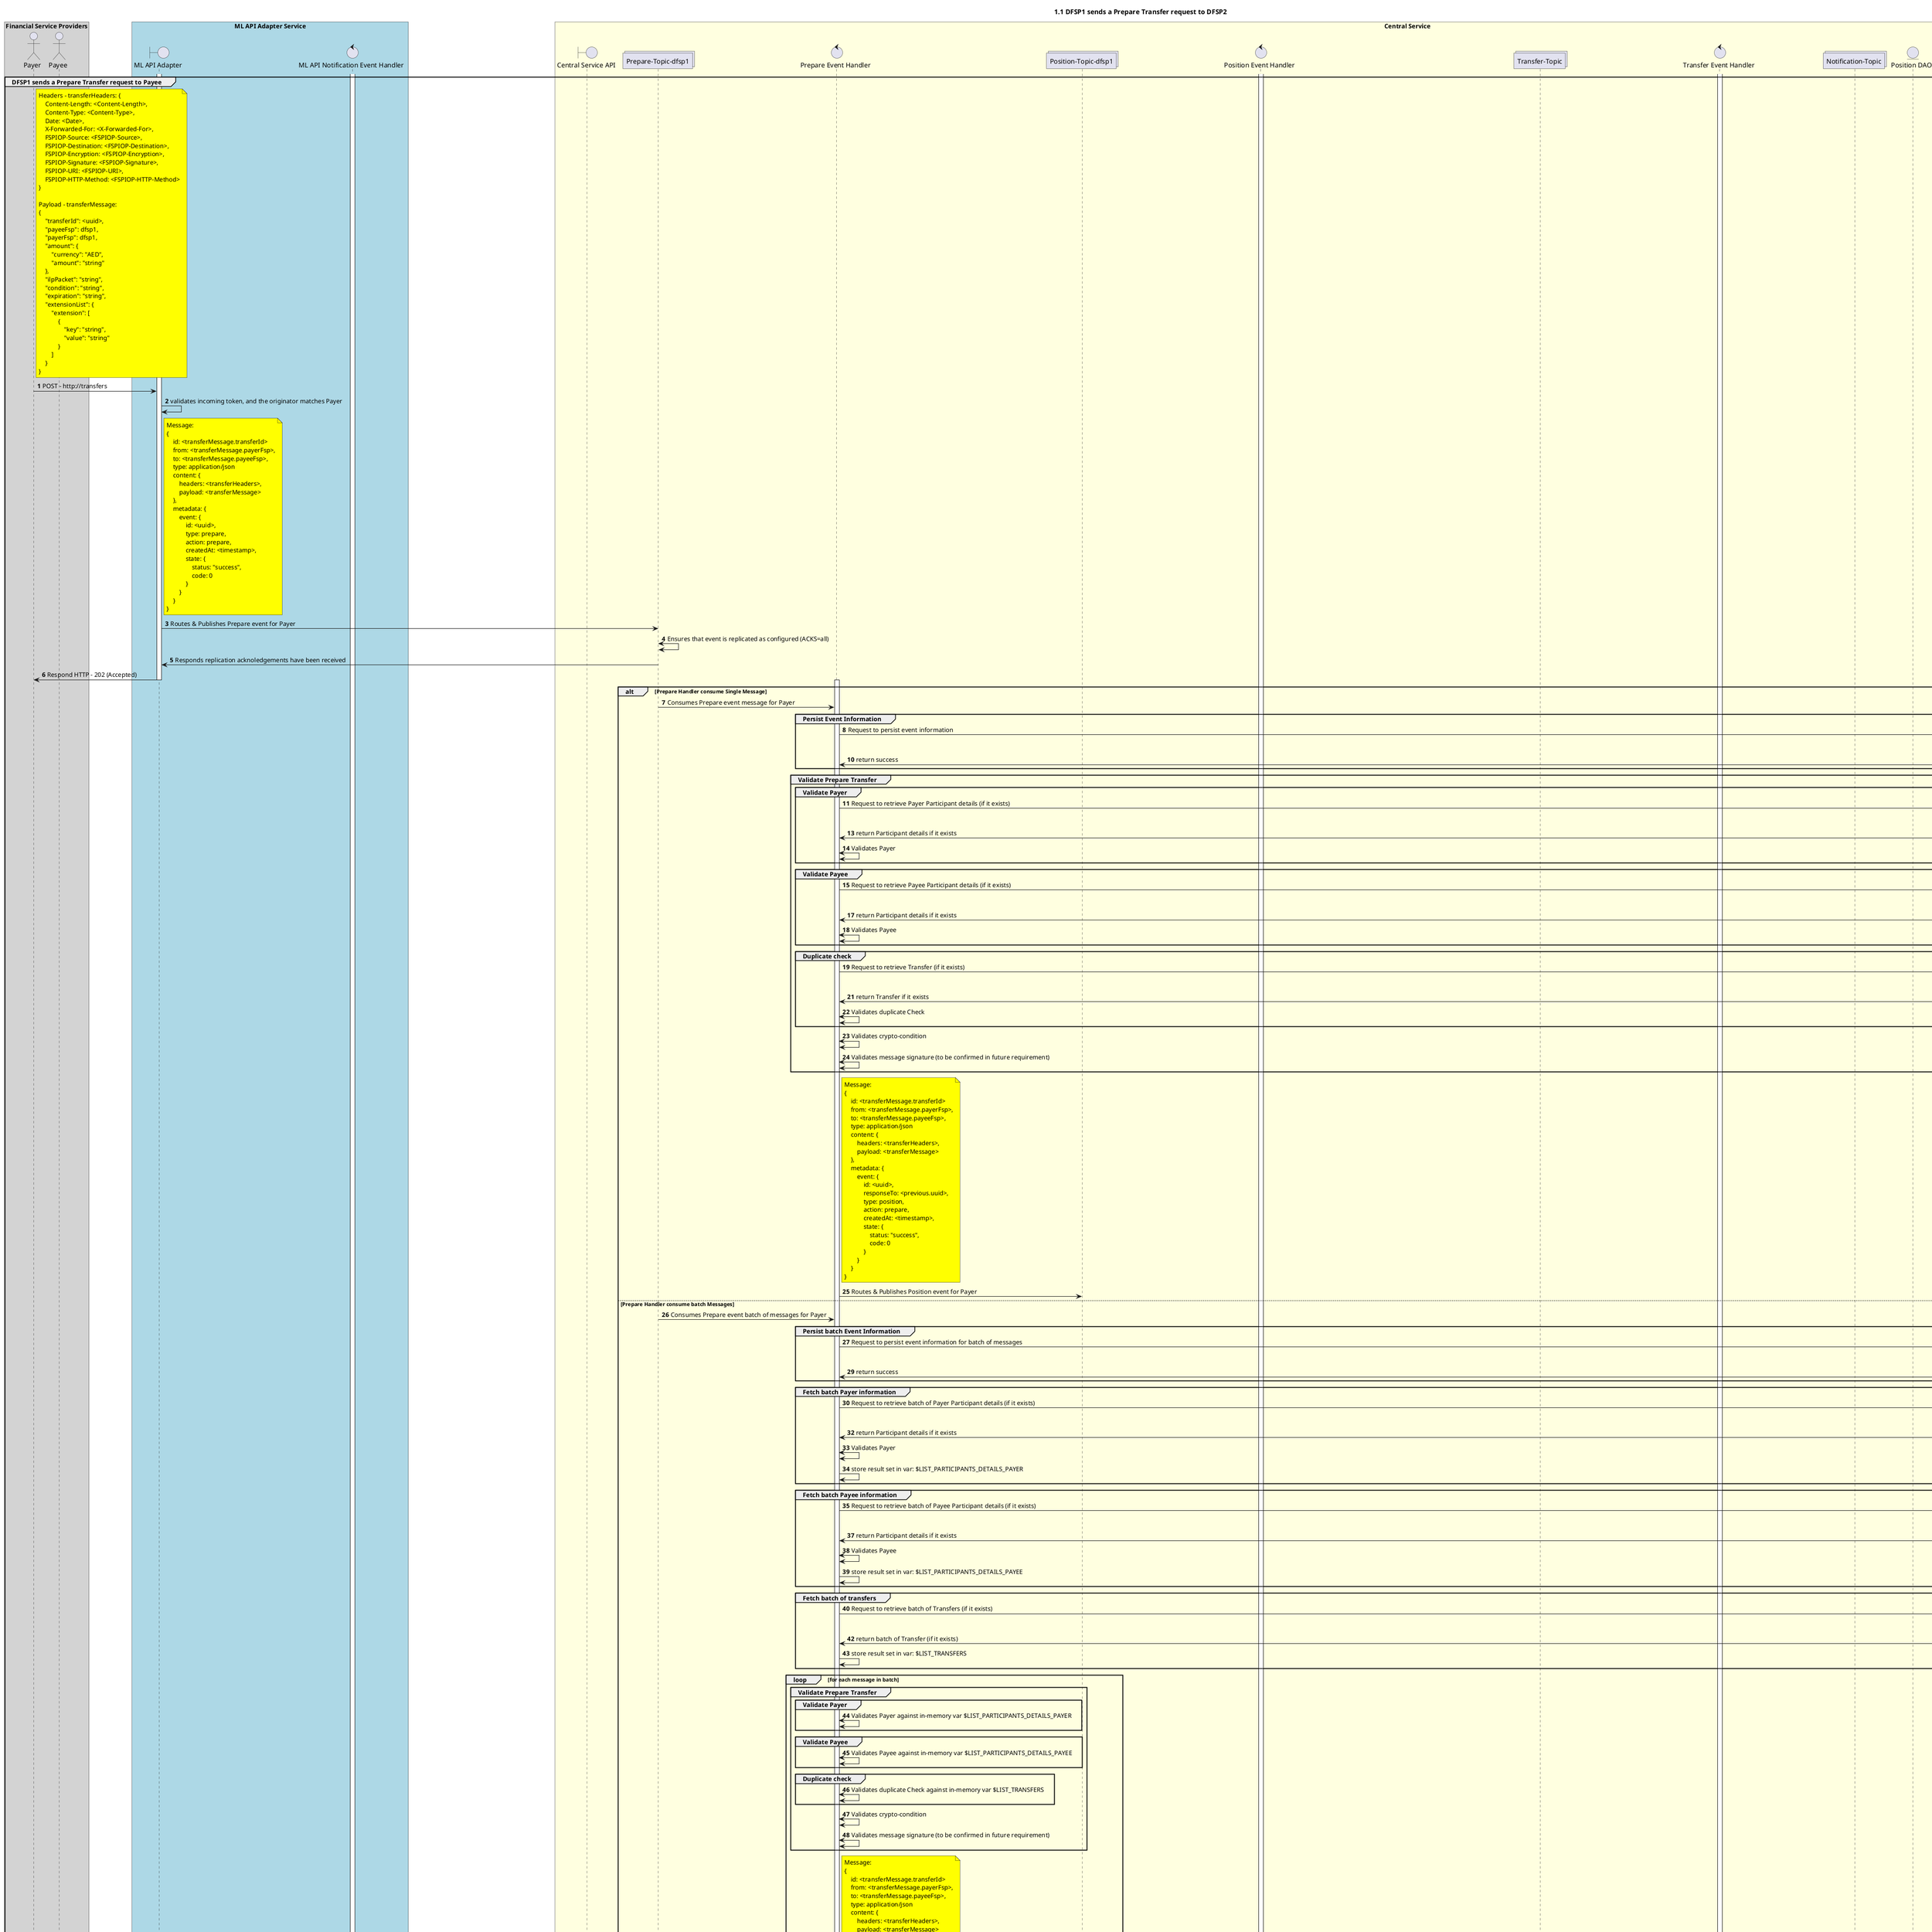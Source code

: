 @startuml
' declate title
title 1.1 DFSP1 sends a Prepare Transfer request to DFSP2

autonumber

' Actor Keys:
'   boundary - APIs/Interfaces, etc
'   collections - Kafka Topics
'   control - Kafka Consumers
'   entity - Database Access Objects
'   database - Database Persistance Store

' declare actors
actor "Payer" as DFSP1
actor "Payee" as DFSP2
boundary "ML API Adapter" as MLAPI
control "ML API Notification Event Handler" as NOTIFY_HANDLER
boundary "Central Service API" as CSAPI
collections "Prepare-Topic-dfsp1" as TOPIC_PREPARE_DFSP1
control "Prepare Event Handler" as PREP_HANDLER
collections "Position-Topic-dfsp1" as TOPIC_POSITION_DFSP1
control "Position Event Handler" as POS_HANDLER
collections "Transfer-Topic" as TOPIC_TRANSFERS
control "Transfer Event Handler" as TRANS_HANDLER
collections "Notification-Topic" as TOPIC_NOTIFICATIONS
' collections "Errors-Topic" as ERRORS_NOTIFICATIONS
entity "Position DAO" as POS_DAO
entity "Event DAO" as EVENT_DAO
entity "Transfer DAO" as TRANS_DAO
entity "Notification DAO" as NOTIFY_DAO
entity "Participant DAO" as PARTICIPANT_DAO
database "Central Store" as DB

box "Financial Service Providers" #lightGray
	participant DFSP1
	participant DFSP2
end box

box "ML API Adapter Service" #LightBlue
	participant MLAPI
	participant NOTIFY_HANDLER
end box

box "Central Service" #LightYellow
    participant CSAPI
	participant TOPIC_PREPARE_DFSP1
    participant PREP_HANDLER
    participant TOPIC_POSITION_DFSP1
    participant POS_HANDLER
    participant TOPIC_TRANSFERS
    participant TRANS_HANDLER
    participant TOPIC_NOTIFICATIONS
    ' participant ERRORS_NOTIFICATIONS
    participant POS_DAO
    participant EVENT_DAO
    participant TRANS_DAO
    participant NOTIFY_DAO
    participant PARTICIPANT_DAO
    participant DB
end box

' start flow
group DFSP1 sends a Prepare Transfer request to Payee
    activate MLAPI
    note right of DFSP1 #yellow
        Headers - transferHeaders: {
            Content-Length: <Content-Length>,
            Content-Type: <Content-Type>,
            Date: <Date>,
            X-Forwarded-For: <X-Forwarded-For>,
            FSPIOP-Source: <FSPIOP-Source>,
            FSPIOP-Destination: <FSPIOP-Destination>,
            FSPIOP-Encryption: <FSPIOP-Encryption>,
            FSPIOP-Signature: <FSPIOP-Signature>,
            FSPIOP-URI: <FSPIOP-URI>,
            FSPIOP-HTTP-Method: <FSPIOP-HTTP-Method>
        }

        Payload - transferMessage:
        {
            "transferId": <uuid>,
            "payeeFsp": dfsp1,
            "payerFsp": dfsp1,
            "amount": {
                "currency": "AED",
                "amount": "string"
            },
            "ilpPacket": "string",
            "condition": "string",
            "expiration": "string",
            "extensionList": {
                "extension": [
                    {
                        "key": "string",
                        "value": "string"
                    }
                ]
            }
        }
    end note
    DFSP1 -> MLAPI: POST - http://transfers
    MLAPI -> MLAPI: validates incoming token, and the originator matches Payer
    note right of MLAPI #yellow
        Message:
        {
            id: <transferMessage.transferId>
            from: <transferMessage.payerFsp>,
            to: <transferMessage.payeeFsp>,
            type: application/json
            content: {
                headers: <transferHeaders>,
                payload: <transferMessage>
            },
            metadata: {
                event: {
                    id: <uuid>,
                    type: prepare,
                    action: prepare,
                    createdAt: <timestamp>,
                    state: {
                        status: "success",
                        code: 0
                    }
                }
            }
        }
    end note
    MLAPI -> TOPIC_PREPARE_DFSP1: Routes & Publishes Prepare event for Payer
    TOPIC_PREPARE_DFSP1 <-> TOPIC_PREPARE_DFSP1: Ensures that event is replicated as configured (ACKS=all)
    TOPIC_PREPARE_DFSP1 -> MLAPI: Responds replication acknoledgements have been received
    MLAPI -> DFSP1: Respond HTTP - 202 (Accepted)
    deactivate MLAPI

    activate PREP_HANDLER
    alt Prepare Handler consume Single Message
        TOPIC_PREPARE_DFSP1 -> PREP_HANDLER: Consumes Prepare event message for Payer
        group Persist Event Information
            PREP_HANDLER -> EVENT_DAO: Request to persist event information
            EVENT_DAO <-> DB: Persist event information
            EVENT_DAO -> PREP_HANDLER: return success
        end
        group Validate Prepare Transfer
            group Validate Payer
                PREP_HANDLER -> PARTICIPANT_DAO: Request to retrieve Payer Participant details (if it exists)
                PARTICIPANT_DAO <-> DB: return Participant details if it exists
                PARTICIPANT_DAO -> PREP_HANDLER: return Participant details if it exists
                PREP_HANDLER <-> PREP_HANDLER: Validates Payer
            end
            group Validate Payee
                PREP_HANDLER -> PARTICIPANT_DAO: Request to retrieve Payee Participant details (if it exists)
                PARTICIPANT_DAO <-> DB: return Participant details if it exists
                PARTICIPANT_DAO -> PREP_HANDLER: return Participant details if it exists
                PREP_HANDLER <-> PREP_HANDLER: Validates Payee
            end
            group Duplicate check
                PREP_HANDLER -> TRANS_DAO: Request to retrieve Transfer (if it exists)
                TRANS_DAO <-> DB: return Transfer if it exists
                TRANS_DAO -> PREP_HANDLER: return Transfer if it exists
                PREP_HANDLER <-> PREP_HANDLER: Validates duplicate Check
            end
            PREP_HANDLER <-> PREP_HANDLER: Validates crypto-condition
            PREP_HANDLER <-> PREP_HANDLER: Validates message signature (to be confirmed in future requirement)
        end
        note right of PREP_HANDLER #yellow
            Message:
            {
                id: <transferMessage.transferId>
                from: <transferMessage.payerFsp>,
                to: <transferMessage.payeeFsp>,
                type: application/json
                content: {
                    headers: <transferHeaders>,
                    payload: <transferMessage>
                },
                metadata: {
                    event: {
                        id: <uuid>,
                        responseTo: <previous.uuid>,
                        type: position,
                        action: prepare,
                        createdAt: <timestamp>,
                        state: {
                            status: "success",
                            code: 0
                        }
                    }
                }
            }
        end note
        PREP_HANDLER -> TOPIC_POSITION_DFSP1: Routes & Publishes Position event for Payer
    else Prepare Handler consume batch Messages
        TOPIC_PREPARE_DFSP1 -> PREP_HANDLER: Consumes Prepare event batch of messages for Payer
        group Persist batch Event Information
            PREP_HANDLER -> EVENT_DAO: Request to persist event information for batch of messages
            EVENT_DAO <-> DB: Persist event batch information
            EVENT_DAO -> PREP_HANDLER: return success
        end

        group Fetch batch Payer information
            PREP_HANDLER -> PARTICIPANT_DAO: Request to retrieve batch of Payer Participant details (if it exists)
            PARTICIPANT_DAO <-> DB: return Participant details if it exists
            PARTICIPANT_DAO -> PREP_HANDLER: return Participant details if it exists
            PREP_HANDLER <-> PREP_HANDLER: Validates Payer
            PREP_HANDLER -> PREP_HANDLER: store result set in var: $LIST_PARTICIPANTS_DETAILS_PAYER
        end

        group Fetch batch Payee information
            PREP_HANDLER -> PARTICIPANT_DAO: Request to retrieve batch of Payee Participant details (if it exists)
            PARTICIPANT_DAO <-> DB: return Participant details if it exists
            PARTICIPANT_DAO -> PREP_HANDLER: return Participant details if it exists
            PREP_HANDLER <-> PREP_HANDLER: Validates Payee
            PREP_HANDLER -> PREP_HANDLER: store result set in var: $LIST_PARTICIPANTS_DETAILS_PAYEE
        end

        group Fetch batch of transfers
            PREP_HANDLER -> TRANS_DAO: Request to retrieve batch of Transfers (if it exists)
            TRANS_DAO <-> DB: return batch of Transfers (if it exists)
            TRANS_DAO -> PREP_HANDLER: return batch of Transfer (if it exists)
            PREP_HANDLER -> PREP_HANDLER: store result set in var: $LIST_TRANSFERS
        end

        loop for each message in batch
            group Validate Prepare Transfer
                group Validate Payer
                    PREP_HANDLER <-> PREP_HANDLER: Validates Payer against in-memory var $LIST_PARTICIPANTS_DETAILS_PAYER
                end
                group Validate Payee
                    PREP_HANDLER <-> PREP_HANDLER: Validates Payee against in-memory var $LIST_PARTICIPANTS_DETAILS_PAYEE
                end
                group Duplicate check
                    PREP_HANDLER <-> PREP_HANDLER: Validates duplicate Check against in-memory var $LIST_TRANSFERS
                end
                PREP_HANDLER <-> PREP_HANDLER: Validates crypto-condition
                PREP_HANDLER <-> PREP_HANDLER: Validates message signature (to be confirmed in future requirement)
            end
            note right of PREP_HANDLER #yellow
                Message:
                {
                    id: <transferMessage.transferId>
                    from: <transferMessage.payerFsp>,
                    to: <transferMessage.payeeFsp>,
                    type: application/json
                    content: {
                        headers: <transferHeaders>,
                        payload: <transferMessage>
                    },
                    metadata: {
                        event: {
                            id: <uuid>,
                            responseTo: <previous.uuid>,
                            type: position,
                            action: prepare,
                            createdAt: <timestamp>,
                            state: {
                                status: "success",
                                code: 0
                            }
                        }
                    }
                }
            end note
            PREP_HANDLER -> TOPIC_POSITION_DFSP1: Routes & Publishes Position event for Payer
        end
    end
    deactivate PREP_HANDLER

    activate POS_HANDLER
    alt Position Handler consume Single Message
        TOPIC_POSITION_DFSP1 -> POS_HANDLER: Consumes Position event message for Payer

        group Persist Event Information
            POS_HANDLER -> EVENT_DAO: Request to persist event information
            EVENT_DAO <-> DB: Persist event information
            EVENT_DAO -> POS_HANDLER: return success
        end

        group Persist Prepare Transfer State with transferState='pending'
            POS_HANDLER -> TRANS_DAO: Request to persist transfer
            TRANS_DAO <-> DB: Persist transfer
            TRANS_DAO -> POS_HANDLER: return success
        end

        group Calculate position and persist change
            POS_HANDLER -> POS_DAO: Request latest position from DB for Payer
            POS_DAO <-> DB: Retrieves latest position from DB for Payer
            POS_DAO -> POS_HANDLER: Return latest position

            POS_HANDLER <-> POS_HANDLER: Calculates latest position (lpos) by incrementing transfer for prepare
            POS_HANDLER <-> POS_HANDLER: Validate Calculated latest position against the net-debit cap (netcap) - Rule: lpos < netcap
            
            POS_HANDLER -> POS_DAO: Request to persist latest position for Payer
            POS_DAO <-> DB: Persists latest position to DB for Payer
            POS_DAO -> POS_HANDLER: return success
        end
        note right of POS_HANDLER #yellow
            Message:
            {
                id: <transferMessage.transferId>
                from: <transferMessage.payerFsp>,
                to: <transferMessage.payeeFsp>,
                type: application/json
                content: {
                    headers: <transferHeaders>,
                    payload: <transferMessage>
                },
                metadata: {
                    event: {
                        id: <uuid>,
                        responseTo: <previous.uuid>,
                        type: transfer,
                        action: prepare,
                        createdAt: <timestamp>,
                        state: {
                            status: "success",
                            code: 0
                        }
                    }
                }
            }
        end note
        POS_HANDLER -> TOPIC_TRANSFERS: Publishes Transfer event
    else Position Handler consume batch Messages
        TOPIC_POSITION_DFSP1 -> POS_HANDLER: Consumes Position event batch of messages for Payer

        group Persist batch Event Information
            POS_HANDLER -> EVENT_DAO: Request to persist event information for batch of messages
            EVENT_DAO <-> DB: Persist event batch information
            EVENT_DAO -> POS_HANDLER: return success
        end

        group Persist Prepare Batch Transfer State with transferState='pending'
            POS_HANDLER -> TRANS_DAO: Request to persist batch transfer
            TRANS_DAO <-> DB: Persist batch transfer
            TRANS_DAO -> POS_HANDLER: return success
        end

        loop for each message in batch
            group Calculate position and persist change
                POS_HANDLER -> POS_DAO: Request latest position from DB for Payer
                POS_DAO <-> DB: Retrieves latest position from DB for Payer
                POS_DAO -> POS_HANDLER: Return latest position

                POS_HANDLER <-> POS_HANDLER: Calculates latest position (lpos) by incrementing transfer for prepare
                POS_HANDLER <-> POS_HANDLER: Validate Calculated latest position against the net-debit cap (netcap) - Rule: lpos < netcap
                
                POS_HANDLER -> POS_DAO: Request to persist latest position for Payer
                POS_DAO <-> DB: Persists latest position to DB for Payer
                POS_DAO -> POS_HANDLER: return success
            end
            note right of POS_HANDLER #yellow
                Message:
                {
                    id: <transferMessage.transferId>
                    from: <transferMessage.payerFsp>,
                    to: <transferMessage.payeeFsp>,
                    type: application/json
                    content: {
                        headers: <transferHeaders>,
                        payload: <transferMessage>
                    },
                    metadata: {
                        event: {
                            id: <uuid>,
                            responseTo: <previous.uuid>,
                            type: transfer,
                            action: prepare,
                            createdAt: <timestamp>,
                            state: {
                                status: "success",
                                code: 0
                            }
                        }
                    }
                }
            end note
            POS_HANDLER -> TOPIC_TRANSFERS: Publishes Transfer event
        end
    end
    deactivate POS_HANDLER

    activate TRANS_HANDLER
    alt Transfer Handler consume Single Message
        TOPIC_TRANSFERS -> TRANS_HANDLER: Consumes Transfer event
        group Persist Event Information
            TRANS_HANDLER -> EVENT_DAO: Request to persist event information
            EVENT_DAO <-> DB: Persist event information
            EVENT_DAO -> TRANS_HANDLER: return success
        end
        group Update Prepare Transfer State with transferState='accepted'
            TRANS_HANDLER -> TRANS_DAO: Request to update transfer
            TRANS_DAO <-> DB: Update transfer
            TRANS_DAO -> TRANS_HANDLER: return success
        end
        
        note right of TRANS_HANDLER #yellow
            Message:
            {
                id: <transferMessage.transferId>
                from: <transferMessage.payerFsp>,
                to: <transferMessage.payerFsp>,
                type: application/json
                content: {
                    headers: <transferHeaders>,
                    payload: <transferMessage>
                },
                metadata: {
                    event: {
                        id: <uuid>,
                        responseTo: <previous.uuid>,
                        type: notification,
                        action: prepare,
                        createdAt: <timestamp>,
                        state: {
                            status: "success",
                            code: 0
                        }
                    }
                }
            }
        end note
        TRANS_HANDLER -> TOPIC_NOTIFICATIONS: Publishes Notifications event for Payer
        note right of TRANS_HANDLER #yellow
            Message:
            {
                id: <transferMessage.transferId>
                from: <transferMessage.payerFsp>,
                to: <transferMessage.payeeFsp>,
                type: application/json
                content: {
                    headers: <transferHeaders>,
                    payload: <transferMessage>
                },
                metadata: {
                    event: {
                        id: <uuid>,
                        responseTo: <previous.uuid>,
                        type: notification,
                        action: prepare,
                        createdAt: <timestamp>,
                        state: {
                            status: "success",
                            code: 0
                        }
                    }
                }
            }
        end note
        TRANS_HANDLER -> TOPIC_NOTIFICATIONS: Publishes Notifications event for Payee
    else Transfer Handler consume batch Messages
        TOPIC_TRANSFERS -> TRANS_HANDLER: Consumes Transfer event batch of messages for Payer

        group Persist batch Event Information
            POS_HANDLER -> EVENT_DAO: Request to persist event information for batch of messages
            EVENT_DAO <-> DB: Persist event batch information
            EVENT_DAO -> POS_HANDLER: return success
        end

        group Update Prepare batch Transfer State with transferState='accepted'
            TRANS_HANDLER -> TRANS_DAO: Request to update batch transfer
            TRANS_DAO <-> DB: Update batch transfer
            TRANS_DAO -> TRANS_HANDLER: return success
        end

        loop for each message in batch
            note right of TRANS_HANDLER #yellow
                Message:
                {
                    id: <transferMessage.transferId>
                    from: <transferMessage.payerFsp>,
                    to: <transferMessage.payerFsp>,
                    type: application/json
                    content: {
                        headers: <transferHeaders>,
                        payload: <transferMessage>
                    },
                    metadata: {
                        event: {
                            id: <uuid>,
                            responseTo: <previous.uuid>,
                            type: notification,
                            action: prepare,
                            createdAt: <timestamp>,
                            state: {
                                status: "success",
                                code: 0
                            }
                        }
                    }
                }
            end note
            TRANS_HANDLER -> TOPIC_NOTIFICATIONS: Publishes Notifications event for Payer
            note right of TRANS_HANDLER #yellow
                Message:
                {
                    id: <transferMessage.transferId>
                    from: <transferMessage.payerFsp>,
                    to: <transferMessage.payeeFsp>,
                    type: application/json
                    content: {
                        headers: <transferHeaders>,
                        payload: <transferMessage>
                    },
                    metadata: {
                        event: {
                            id: <uuid>,
                            responseTo: <previous.uuid>,
                            type: notification,
                            action: prepare,
                            createdAt: <timestamp>,
                            state: {
                                status: "success",
                                code: 0
                            }
                        }
                    }
                }
            end note
            TRANS_HANDLER -> TOPIC_NOTIFICATIONS: Publishes Notifications event for Payee
        end
    end
    deactivate TRANS_HANDLER

    group Send notification for Payer
        activate NOTIFY_HANDLER
        alt Notifications Handler consume Single Message
            TOPIC_NOTIFICATIONS -> NOTIFY_HANDLER: Consumes Notifications event
            group Persist Event Information
                NOTIFY_HANDLER -> CSAPI: Requests to persist event information - POST - HTTP://events/
                CSAPI -> EVENT_DAO: Request to persist event information
                EVENT_DAO <-> DB: Persist event information
                EVENT_DAO -> CSAPI: return success
                CSAPI -> NOTIFY_HANDLER: return success
            end
            NOTIFY_HANDLER -> CSAPI: Requests Notification details for Payer - GET - HTTP://notifications/DFPS1
            CSAPI -> NOTIFY_DAO: Fetches Notifications details for Payer
            NOTIFY_DAO <-> DB: Fetches Notifications details for Payer
            NOTIFY_DAO -> CSAPI: Returns Notifications details for Payer
            CSAPI -> NOTIFY_HANDLER: Returns Notifications details for Payer
            NOTIFY_HANDLER -> DFSP1: HTTP Callback with Prepare result to Payer
        else Notifications Handler consume batch Messages
            TOPIC_NOTIFICATIONS -> NOTIFY_HANDLER: Consumes Notifications event batch of messages for Payer
            group Persist batch Event Information
                NOTIFY_HANDLER -> CSAPI: Requests to persist batch event information - POST - HTTP://events/
                CSAPI -> EVENT_DAO: Request to persist batch event information
                EVENT_DAO <-> DB: Persist event information
                EVENT_DAO -> CSAPI: return success
                CSAPI -> NOTIFY_HANDLER: return success
            end
            loop for each message in batch
                NOTIFY_HANDLER -> CSAPI: Requests Notification details for Payer - GET - HTTP://notifications/DFPS1
                CSAPI -> NOTIFY_DAO: Fetches Notifications details for Payer
                NOTIFY_DAO <-> DB: Fetches Notifications details for Payer
                NOTIFY_DAO -> CSAPI: Returns Notifications details for Payer
                CSAPI -> NOTIFY_HANDLER: Returns Notifications details for Payer
                NOTIFY_HANDLER -> DFSP1: HTTP Callback with Prepare result to Payer
            end
        end
        deactivate NOTIFY_HANDLER
    end

    group Send notification for Payee
        activate NOTIFY_HANDLER
        alt Notifications Handler consume Single Message
            TOPIC_NOTIFICATIONS -> NOTIFY_HANDLER: Consumes Notifications event
            group Persist Event Information
                NOTIFY_HANDLER -> CSAPI: Requests to persist event information - POST - HTTP://events/
                CSAPI -> EVENT_DAO: Request to persist event information
                EVENT_DAO <-> DB: Persist event information
                EVENT_DAO -> CSAPI: return success
                CSAPI -> NOTIFY_HANDLER: return success
            end
            NOTIFY_HANDLER -> CSAPI: Requests Notification details for Payee - GET - HTTP://notifications/DFPS1
            CSAPI -> NOTIFY_DAO: Fetches Notifications details for Payee
            NOTIFY_DAO <-> DB: Fetches Notifications details for Payee
            NOTIFY_DAO -> CSAPI: Returns Notifications details for Payee
            CSAPI -> NOTIFY_HANDLER: Returns Notifications details for Payee
            NOTIFY_HANDLER -> DFSP1: HTTP Callback with Prepare result to Payee
        else Notifications Handler consume batch Messages
            TOPIC_NOTIFICATIONS -> NOTIFY_HANDLER: Consumes Notifications event batch of messages for Payee
            group Persist batch Event Information
                NOTIFY_HANDLER -> CSAPI: Requests to persist batch event information - POST - HTTP://events/
                CSAPI -> EVENT_DAO: Request to persist batch event information
                EVENT_DAO <-> DB: Persist event information
                EVENT_DAO -> CSAPI: return success
                CSAPI -> NOTIFY_HANDLER: return success
            end
            loop for each message in batch
                NOTIFY_HANDLER -> CSAPI: Requests Notification details for Payee - GET - HTTP://notifications/DFPS1
                CSAPI -> NOTIFY_DAO: Fetches Notifications details for Payee
                NOTIFY_DAO <-> DB: Fetches Notifications details for Payee
                NOTIFY_DAO -> CSAPI: Returns Notifications details for Payee
                CSAPI -> NOTIFY_HANDLER: Returns Notifications details for Payee
                NOTIFY_HANDLER -> DFSP1: HTTP Callback with Prepare result to Payee
            end
        end
        deactivate NOTIFY_HANDLER
    end
end
@enduml
